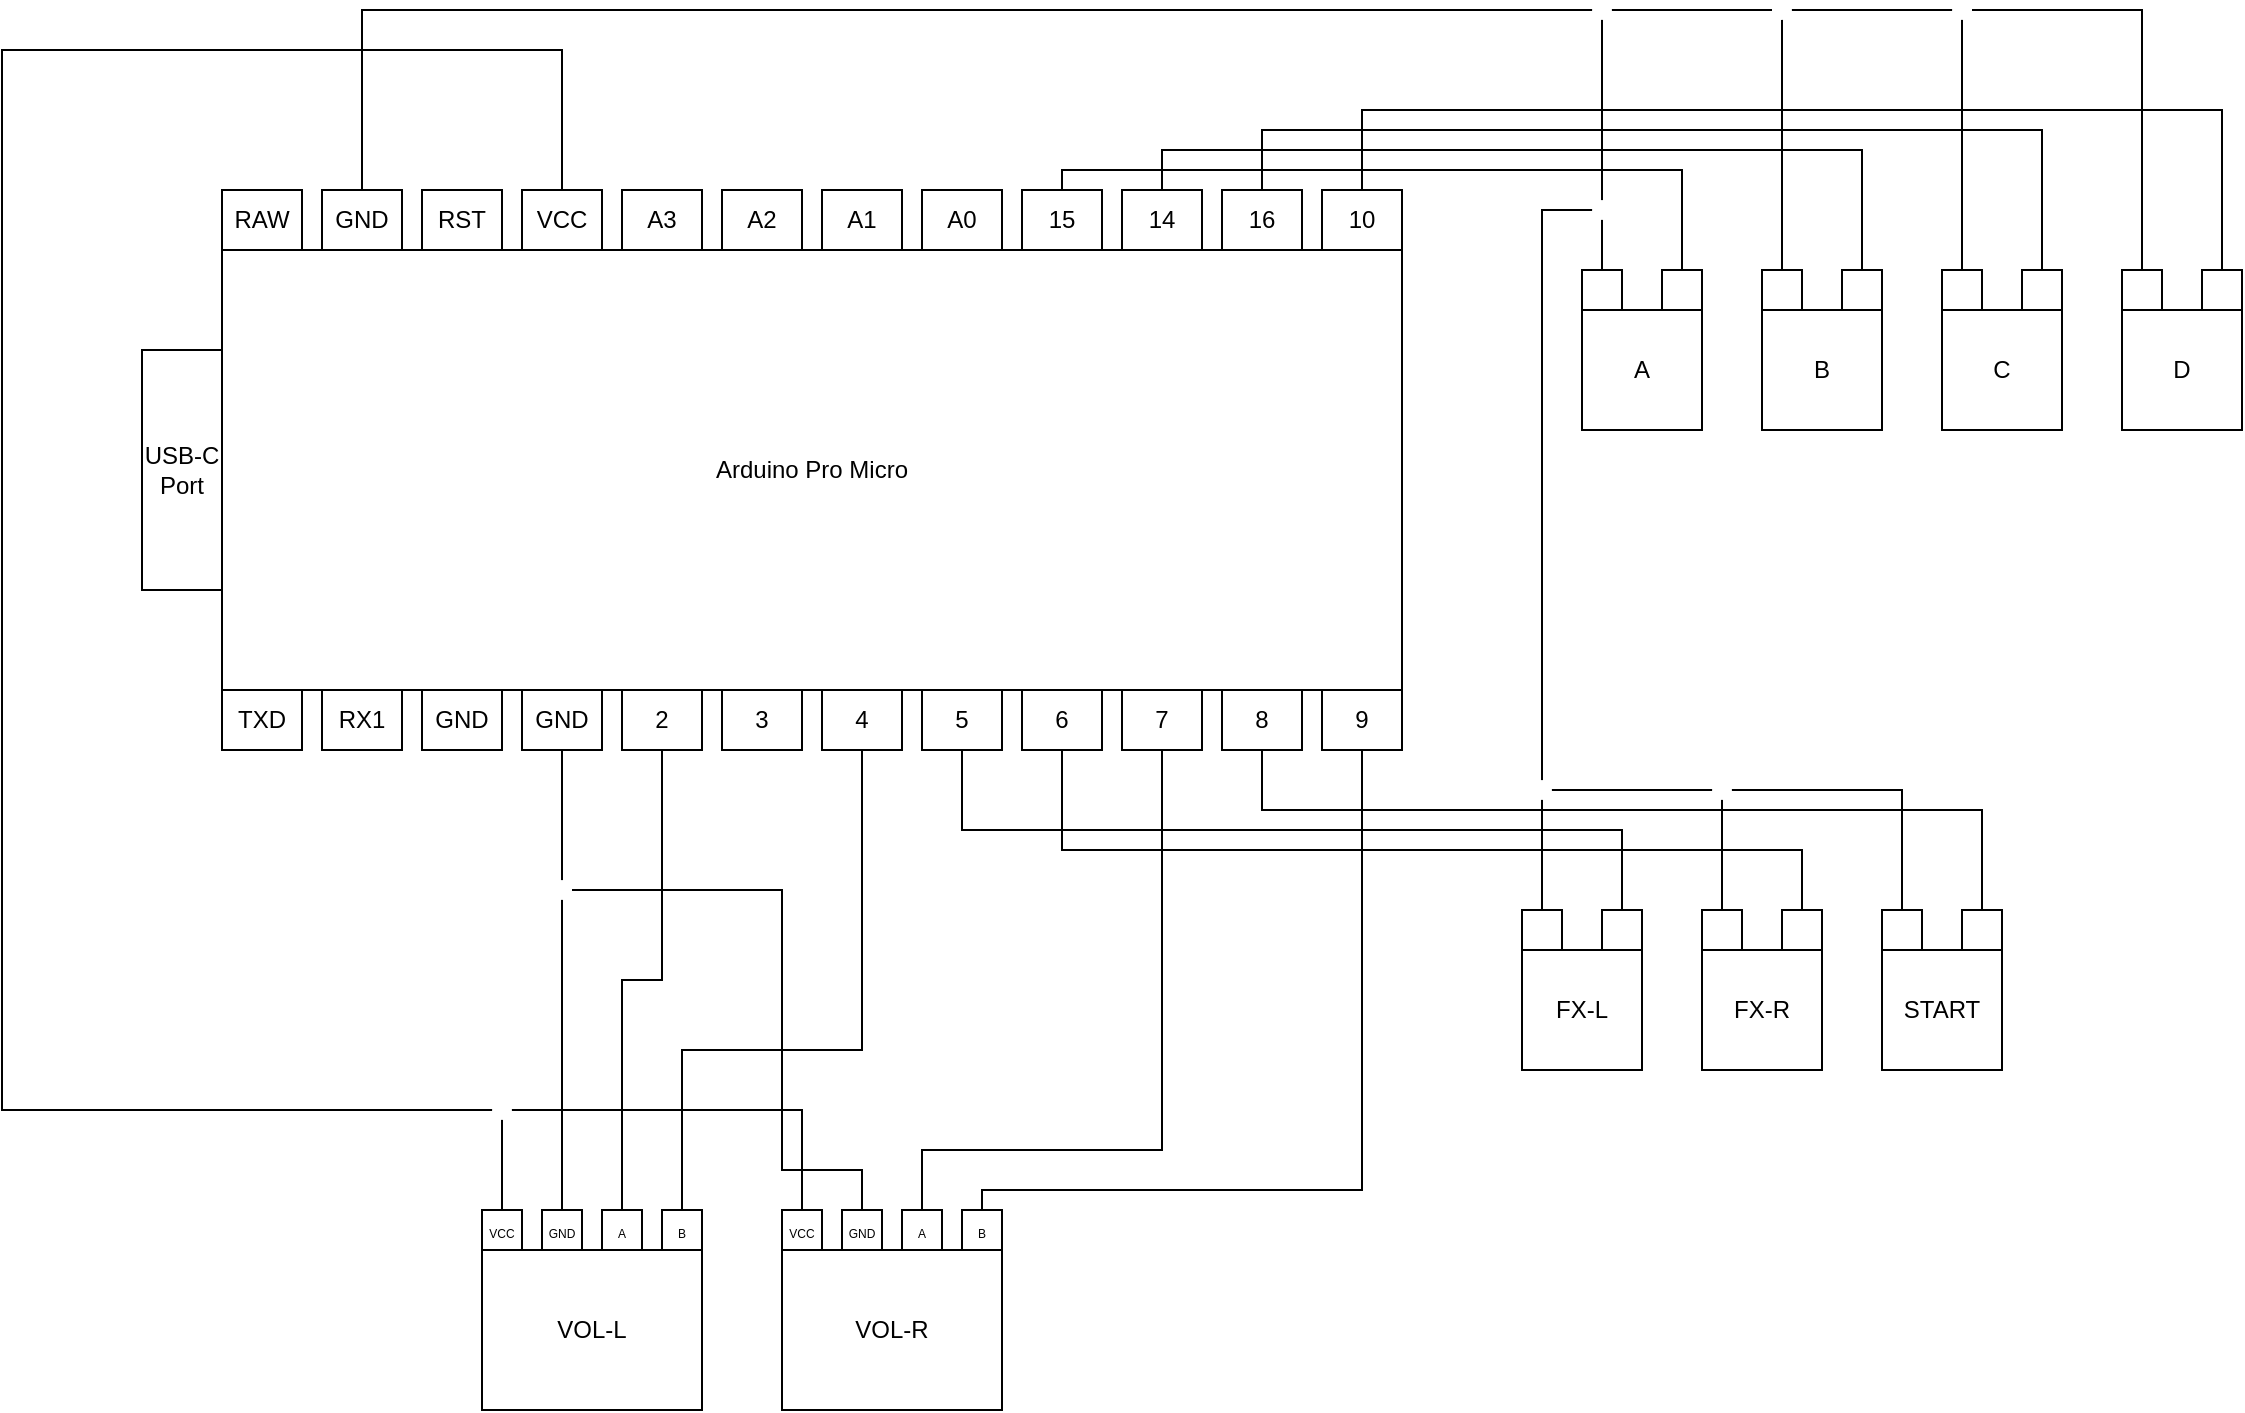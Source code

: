 <mxfile version="24.6.4" type="device">
  <diagram name="Seite-1" id="5RzaWAyiOIHivSnwM0q1">
    <mxGraphModel dx="2119" dy="1162" grid="1" gridSize="10" guides="1" tooltips="1" connect="1" arrows="1" fold="1" page="1" pageScale="1" pageWidth="827" pageHeight="1169" math="0" shadow="0">
      <root>
        <mxCell id="0" />
        <mxCell id="1" parent="0" />
        <mxCell id="VqUlpaTO3jj-F3VW-rWw-1" value="Arduino Pro Micro" style="rounded=0;whiteSpace=wrap;html=1;fillColor=none;" vertex="1" parent="1">
          <mxGeometry x="30" y="350" width="590" height="220" as="geometry" />
        </mxCell>
        <mxCell id="VqUlpaTO3jj-F3VW-rWw-84" style="edgeStyle=orthogonalEdgeStyle;rounded=0;orthogonalLoop=1;jettySize=auto;html=1;entryX=0.5;entryY=0;entryDx=0;entryDy=0;endArrow=none;endFill=0;" edge="1" parent="1" source="VqUlpaTO3jj-F3VW-rWw-2" target="VqUlpaTO3jj-F3VW-rWw-67">
          <mxGeometry relative="1" as="geometry">
            <Array as="points">
              <mxPoint x="600" y="280" />
              <mxPoint x="1030" y="280" />
            </Array>
          </mxGeometry>
        </mxCell>
        <mxCell id="VqUlpaTO3jj-F3VW-rWw-2" value="10" style="rounded=0;whiteSpace=wrap;html=1;fillColor=none;" vertex="1" parent="1">
          <mxGeometry x="580" y="320" width="40" height="30" as="geometry" />
        </mxCell>
        <mxCell id="VqUlpaTO3jj-F3VW-rWw-83" style="edgeStyle=orthogonalEdgeStyle;rounded=0;orthogonalLoop=1;jettySize=auto;html=1;entryX=0.5;entryY=0;entryDx=0;entryDy=0;endArrow=none;endFill=0;" edge="1" parent="1" source="VqUlpaTO3jj-F3VW-rWw-3" target="VqUlpaTO3jj-F3VW-rWw-64">
          <mxGeometry relative="1" as="geometry">
            <Array as="points">
              <mxPoint x="550" y="290" />
              <mxPoint x="940" y="290" />
            </Array>
          </mxGeometry>
        </mxCell>
        <mxCell id="VqUlpaTO3jj-F3VW-rWw-3" value="16" style="rounded=0;whiteSpace=wrap;html=1;fillColor=none;" vertex="1" parent="1">
          <mxGeometry x="530" y="320" width="40" height="30" as="geometry" />
        </mxCell>
        <mxCell id="VqUlpaTO3jj-F3VW-rWw-82" style="edgeStyle=orthogonalEdgeStyle;rounded=0;orthogonalLoop=1;jettySize=auto;html=1;entryX=0.5;entryY=0;entryDx=0;entryDy=0;endArrow=none;endFill=0;" edge="1" parent="1" source="VqUlpaTO3jj-F3VW-rWw-4" target="VqUlpaTO3jj-F3VW-rWw-61">
          <mxGeometry relative="1" as="geometry">
            <Array as="points">
              <mxPoint x="500" y="300" />
              <mxPoint x="850" y="300" />
            </Array>
          </mxGeometry>
        </mxCell>
        <mxCell id="VqUlpaTO3jj-F3VW-rWw-4" value="14" style="rounded=0;whiteSpace=wrap;html=1;fillColor=none;" vertex="1" parent="1">
          <mxGeometry x="480" y="320" width="40" height="30" as="geometry" />
        </mxCell>
        <mxCell id="VqUlpaTO3jj-F3VW-rWw-81" style="edgeStyle=orthogonalEdgeStyle;rounded=0;orthogonalLoop=1;jettySize=auto;html=1;entryX=0.5;entryY=0;entryDx=0;entryDy=0;endArrow=none;endFill=0;" edge="1" parent="1" source="VqUlpaTO3jj-F3VW-rWw-5" target="VqUlpaTO3jj-F3VW-rWw-52">
          <mxGeometry relative="1" as="geometry">
            <Array as="points">
              <mxPoint x="450" y="310" />
              <mxPoint x="760" y="310" />
            </Array>
          </mxGeometry>
        </mxCell>
        <mxCell id="VqUlpaTO3jj-F3VW-rWw-5" value="15" style="rounded=0;whiteSpace=wrap;html=1;fillColor=none;" vertex="1" parent="1">
          <mxGeometry x="430" y="320" width="40" height="30" as="geometry" />
        </mxCell>
        <mxCell id="VqUlpaTO3jj-F3VW-rWw-6" value="9" style="rounded=0;whiteSpace=wrap;html=1;fillColor=none;" vertex="1" parent="1">
          <mxGeometry x="580" y="570" width="40" height="30" as="geometry" />
        </mxCell>
        <mxCell id="VqUlpaTO3jj-F3VW-rWw-99" style="edgeStyle=orthogonalEdgeStyle;rounded=0;orthogonalLoop=1;jettySize=auto;html=1;endArrow=none;endFill=0;" edge="1" parent="1" source="VqUlpaTO3jj-F3VW-rWw-7" target="VqUlpaTO3jj-F3VW-rWw-76">
          <mxGeometry relative="1" as="geometry">
            <Array as="points">
              <mxPoint x="550" y="630" />
              <mxPoint x="910" y="630" />
            </Array>
          </mxGeometry>
        </mxCell>
        <mxCell id="VqUlpaTO3jj-F3VW-rWw-7" value="8" style="rounded=0;whiteSpace=wrap;html=1;fillColor=none;" vertex="1" parent="1">
          <mxGeometry x="530" y="570" width="40" height="30" as="geometry" />
        </mxCell>
        <mxCell id="VqUlpaTO3jj-F3VW-rWw-8" value="7" style="rounded=0;whiteSpace=wrap;html=1;fillColor=none;" vertex="1" parent="1">
          <mxGeometry x="480" y="570" width="40" height="30" as="geometry" />
        </mxCell>
        <mxCell id="VqUlpaTO3jj-F3VW-rWw-98" style="edgeStyle=orthogonalEdgeStyle;rounded=0;orthogonalLoop=1;jettySize=auto;html=1;entryX=0.5;entryY=0;entryDx=0;entryDy=0;endArrow=none;endFill=0;" edge="1" parent="1" source="VqUlpaTO3jj-F3VW-rWw-9" target="VqUlpaTO3jj-F3VW-rWw-73">
          <mxGeometry relative="1" as="geometry">
            <Array as="points">
              <mxPoint x="450" y="650" />
              <mxPoint x="820" y="650" />
            </Array>
          </mxGeometry>
        </mxCell>
        <mxCell id="VqUlpaTO3jj-F3VW-rWw-9" value="6" style="rounded=0;whiteSpace=wrap;html=1;fillColor=none;" vertex="1" parent="1">
          <mxGeometry x="430" y="570" width="40" height="30" as="geometry" />
        </mxCell>
        <mxCell id="VqUlpaTO3jj-F3VW-rWw-96" style="edgeStyle=orthogonalEdgeStyle;rounded=0;orthogonalLoop=1;jettySize=auto;html=1;endArrow=none;endFill=0;" edge="1" parent="1" source="VqUlpaTO3jj-F3VW-rWw-10" target="VqUlpaTO3jj-F3VW-rWw-70">
          <mxGeometry relative="1" as="geometry">
            <Array as="points">
              <mxPoint x="400" y="640" />
              <mxPoint x="730" y="640" />
            </Array>
          </mxGeometry>
        </mxCell>
        <mxCell id="VqUlpaTO3jj-F3VW-rWw-10" value="5" style="rounded=0;whiteSpace=wrap;html=1;fillColor=none;" vertex="1" parent="1">
          <mxGeometry x="380" y="570" width="40" height="30" as="geometry" />
        </mxCell>
        <mxCell id="VqUlpaTO3jj-F3VW-rWw-11" value="4" style="rounded=0;whiteSpace=wrap;html=1;fillColor=none;" vertex="1" parent="1">
          <mxGeometry x="330" y="570" width="40" height="30" as="geometry" />
        </mxCell>
        <mxCell id="VqUlpaTO3jj-F3VW-rWw-12" value="3" style="rounded=0;whiteSpace=wrap;html=1;fillColor=none;" vertex="1" parent="1">
          <mxGeometry x="280" y="570" width="40" height="30" as="geometry" />
        </mxCell>
        <mxCell id="VqUlpaTO3jj-F3VW-rWw-13" value="2" style="rounded=0;whiteSpace=wrap;html=1;fillColor=none;" vertex="1" parent="1">
          <mxGeometry x="230" y="570" width="40" height="30" as="geometry" />
        </mxCell>
        <mxCell id="VqUlpaTO3jj-F3VW-rWw-43" style="edgeStyle=orthogonalEdgeStyle;rounded=0;orthogonalLoop=1;jettySize=auto;html=1;entryX=0.5;entryY=0;entryDx=0;entryDy=0;endArrow=none;endFill=0;" edge="1" parent="1" source="VqUlpaTO3jj-F3VW-rWw-14" target="VqUlpaTO3jj-F3VW-rWw-31">
          <mxGeometry relative="1" as="geometry">
            <Array as="points">
              <mxPoint x="200" y="770" />
              <mxPoint x="200" y="770" />
            </Array>
          </mxGeometry>
        </mxCell>
        <mxCell id="VqUlpaTO3jj-F3VW-rWw-44" style="edgeStyle=orthogonalEdgeStyle;rounded=0;orthogonalLoop=1;jettySize=auto;html=1;entryX=0.5;entryY=0;entryDx=0;entryDy=0;endArrow=none;endFill=0;" edge="1" parent="1" source="VqUlpaTO3jj-F3VW-rWw-45" target="VqUlpaTO3jj-F3VW-rWw-36">
          <mxGeometry relative="1" as="geometry">
            <Array as="points">
              <mxPoint x="200" y="670" />
              <mxPoint x="310" y="670" />
              <mxPoint x="310" y="810" />
              <mxPoint x="350" y="810" />
            </Array>
          </mxGeometry>
        </mxCell>
        <mxCell id="VqUlpaTO3jj-F3VW-rWw-14" value="GND" style="rounded=0;whiteSpace=wrap;html=1;fillColor=none;" vertex="1" parent="1">
          <mxGeometry x="180" y="570" width="40" height="30" as="geometry" />
        </mxCell>
        <mxCell id="VqUlpaTO3jj-F3VW-rWw-15" value="GND" style="rounded=0;whiteSpace=wrap;html=1;fillColor=none;" vertex="1" parent="1">
          <mxGeometry x="130" y="570" width="40" height="30" as="geometry" />
        </mxCell>
        <mxCell id="VqUlpaTO3jj-F3VW-rWw-16" value="A0" style="rounded=0;whiteSpace=wrap;html=1;fillColor=none;" vertex="1" parent="1">
          <mxGeometry x="380" y="320" width="40" height="30" as="geometry" />
        </mxCell>
        <mxCell id="VqUlpaTO3jj-F3VW-rWw-17" value="A1" style="rounded=0;whiteSpace=wrap;html=1;fillColor=none;" vertex="1" parent="1">
          <mxGeometry x="330" y="320" width="40" height="30" as="geometry" />
        </mxCell>
        <mxCell id="VqUlpaTO3jj-F3VW-rWw-18" value="A2" style="rounded=0;whiteSpace=wrap;html=1;fillColor=none;" vertex="1" parent="1">
          <mxGeometry x="280" y="320" width="40" height="30" as="geometry" />
        </mxCell>
        <mxCell id="VqUlpaTO3jj-F3VW-rWw-19" value="A3" style="rounded=0;whiteSpace=wrap;html=1;fillColor=none;" vertex="1" parent="1">
          <mxGeometry x="230" y="320" width="40" height="30" as="geometry" />
        </mxCell>
        <mxCell id="VqUlpaTO3jj-F3VW-rWw-20" value="VCC" style="rounded=0;whiteSpace=wrap;html=1;fillColor=none;" vertex="1" parent="1">
          <mxGeometry x="180" y="320" width="40" height="30" as="geometry" />
        </mxCell>
        <mxCell id="VqUlpaTO3jj-F3VW-rWw-21" value="RST" style="rounded=0;whiteSpace=wrap;html=1;fillColor=none;" vertex="1" parent="1">
          <mxGeometry x="130" y="320" width="40" height="30" as="geometry" />
        </mxCell>
        <mxCell id="VqUlpaTO3jj-F3VW-rWw-77" style="edgeStyle=orthogonalEdgeStyle;rounded=0;orthogonalLoop=1;jettySize=auto;html=1;endArrow=none;endFill=0;" edge="1" parent="1" source="VqUlpaTO3jj-F3VW-rWw-22" target="VqUlpaTO3jj-F3VW-rWw-51">
          <mxGeometry relative="1" as="geometry">
            <Array as="points">
              <mxPoint x="100" y="230" />
              <mxPoint x="720" y="230" />
            </Array>
          </mxGeometry>
        </mxCell>
        <mxCell id="VqUlpaTO3jj-F3VW-rWw-22" value="GND" style="rounded=0;whiteSpace=wrap;html=1;fillColor=none;" vertex="1" parent="1">
          <mxGeometry x="80" y="320" width="40" height="30" as="geometry" />
        </mxCell>
        <mxCell id="VqUlpaTO3jj-F3VW-rWw-23" value="RAW" style="rounded=0;whiteSpace=wrap;html=1;fillColor=none;" vertex="1" parent="1">
          <mxGeometry x="30" y="320" width="40" height="30" as="geometry" />
        </mxCell>
        <mxCell id="VqUlpaTO3jj-F3VW-rWw-24" value="RX1" style="rounded=0;whiteSpace=wrap;html=1;fillColor=none;" vertex="1" parent="1">
          <mxGeometry x="80" y="570" width="40" height="30" as="geometry" />
        </mxCell>
        <mxCell id="VqUlpaTO3jj-F3VW-rWw-25" value="TXD" style="rounded=0;whiteSpace=wrap;html=1;fillColor=none;" vertex="1" parent="1">
          <mxGeometry x="30" y="570" width="40" height="30" as="geometry" />
        </mxCell>
        <mxCell id="VqUlpaTO3jj-F3VW-rWw-26" value="USB-C&lt;br&gt;Port" style="rounded=0;whiteSpace=wrap;html=1;fillColor=none;" vertex="1" parent="1">
          <mxGeometry x="-10" y="400" width="40" height="120" as="geometry" />
        </mxCell>
        <mxCell id="VqUlpaTO3jj-F3VW-rWw-29" value="VOL-L" style="rounded=0;whiteSpace=wrap;html=1;" vertex="1" parent="1">
          <mxGeometry x="160" y="850" width="110" height="80" as="geometry" />
        </mxCell>
        <mxCell id="VqUlpaTO3jj-F3VW-rWw-47" style="edgeStyle=orthogonalEdgeStyle;rounded=0;orthogonalLoop=1;jettySize=auto;html=1;entryX=0.5;entryY=0;entryDx=0;entryDy=0;endArrow=none;endFill=0;" edge="1" parent="1" source="VqUlpaTO3jj-F3VW-rWw-30" target="VqUlpaTO3jj-F3VW-rWw-20">
          <mxGeometry relative="1" as="geometry">
            <Array as="points">
              <mxPoint x="170" y="780" />
              <mxPoint x="-80" y="780" />
              <mxPoint x="-80" y="250" />
              <mxPoint x="200" y="250" />
            </Array>
          </mxGeometry>
        </mxCell>
        <mxCell id="VqUlpaTO3jj-F3VW-rWw-30" value="&lt;font style=&quot;font-size: 6px;&quot;&gt;VCC&lt;/font&gt;" style="rounded=0;whiteSpace=wrap;html=1;" vertex="1" parent="1">
          <mxGeometry x="160" y="830" width="20" height="20" as="geometry" />
        </mxCell>
        <mxCell id="VqUlpaTO3jj-F3VW-rWw-31" value="&lt;font style=&quot;font-size: 6px;&quot;&gt;GND&lt;/font&gt;" style="rounded=0;whiteSpace=wrap;html=1;" vertex="1" parent="1">
          <mxGeometry x="190" y="830" width="20" height="20" as="geometry" />
        </mxCell>
        <mxCell id="VqUlpaTO3jj-F3VW-rWw-41" style="edgeStyle=orthogonalEdgeStyle;rounded=0;orthogonalLoop=1;jettySize=auto;html=1;entryX=0.5;entryY=1;entryDx=0;entryDy=0;endArrow=none;endFill=0;" edge="1" parent="1" source="VqUlpaTO3jj-F3VW-rWw-32" target="VqUlpaTO3jj-F3VW-rWw-13">
          <mxGeometry relative="1" as="geometry" />
        </mxCell>
        <mxCell id="VqUlpaTO3jj-F3VW-rWw-32" value="&lt;font style=&quot;font-size: 6px;&quot;&gt;A&lt;/font&gt;" style="rounded=0;whiteSpace=wrap;html=1;" vertex="1" parent="1">
          <mxGeometry x="220" y="830" width="20" height="20" as="geometry" />
        </mxCell>
        <mxCell id="VqUlpaTO3jj-F3VW-rWw-42" style="edgeStyle=orthogonalEdgeStyle;rounded=0;orthogonalLoop=1;jettySize=auto;html=1;entryX=0.5;entryY=1;entryDx=0;entryDy=0;endArrow=none;endFill=0;" edge="1" parent="1" source="VqUlpaTO3jj-F3VW-rWw-33" target="VqUlpaTO3jj-F3VW-rWw-11">
          <mxGeometry relative="1" as="geometry">
            <Array as="points">
              <mxPoint x="260" y="750" />
              <mxPoint x="350" y="750" />
            </Array>
          </mxGeometry>
        </mxCell>
        <mxCell id="VqUlpaTO3jj-F3VW-rWw-33" value="&lt;font style=&quot;font-size: 6px;&quot;&gt;B&lt;/font&gt;" style="rounded=0;whiteSpace=wrap;html=1;" vertex="1" parent="1">
          <mxGeometry x="250" y="830" width="20" height="20" as="geometry" />
        </mxCell>
        <mxCell id="VqUlpaTO3jj-F3VW-rWw-34" value="VOL-R" style="rounded=0;whiteSpace=wrap;html=1;" vertex="1" parent="1">
          <mxGeometry x="310" y="850" width="110" height="80" as="geometry" />
        </mxCell>
        <mxCell id="VqUlpaTO3jj-F3VW-rWw-48" style="edgeStyle=orthogonalEdgeStyle;rounded=0;orthogonalLoop=1;jettySize=auto;html=1;entryX=0.5;entryY=0;entryDx=0;entryDy=0;endArrow=none;endFill=0;" edge="1" parent="1" source="VqUlpaTO3jj-F3VW-rWw-35" target="VqUlpaTO3jj-F3VW-rWw-20">
          <mxGeometry relative="1" as="geometry">
            <Array as="points">
              <mxPoint x="320" y="780" />
              <mxPoint x="-80" y="780" />
              <mxPoint x="-80" y="250" />
              <mxPoint x="200" y="250" />
            </Array>
          </mxGeometry>
        </mxCell>
        <mxCell id="VqUlpaTO3jj-F3VW-rWw-35" value="&lt;font style=&quot;font-size: 6px;&quot;&gt;VCC&lt;/font&gt;" style="rounded=0;whiteSpace=wrap;html=1;" vertex="1" parent="1">
          <mxGeometry x="310" y="830" width="20" height="20" as="geometry" />
        </mxCell>
        <mxCell id="VqUlpaTO3jj-F3VW-rWw-36" value="&lt;font style=&quot;font-size: 6px;&quot;&gt;GND&lt;/font&gt;" style="rounded=0;whiteSpace=wrap;html=1;" vertex="1" parent="1">
          <mxGeometry x="340" y="830" width="20" height="20" as="geometry" />
        </mxCell>
        <mxCell id="VqUlpaTO3jj-F3VW-rWw-37" value="&lt;font style=&quot;font-size: 6px;&quot;&gt;A&lt;/font&gt;" style="rounded=0;whiteSpace=wrap;html=1;" vertex="1" parent="1">
          <mxGeometry x="370" y="830" width="20" height="20" as="geometry" />
        </mxCell>
        <mxCell id="VqUlpaTO3jj-F3VW-rWw-40" style="edgeStyle=orthogonalEdgeStyle;rounded=0;orthogonalLoop=1;jettySize=auto;html=1;entryX=0.5;entryY=1;entryDx=0;entryDy=0;endArrow=none;endFill=0;" edge="1" parent="1" source="VqUlpaTO3jj-F3VW-rWw-38" target="VqUlpaTO3jj-F3VW-rWw-6">
          <mxGeometry relative="1" as="geometry">
            <Array as="points">
              <mxPoint x="410" y="820" />
              <mxPoint x="600" y="820" />
            </Array>
          </mxGeometry>
        </mxCell>
        <mxCell id="VqUlpaTO3jj-F3VW-rWw-38" value="&lt;font style=&quot;font-size: 6px;&quot;&gt;B&lt;/font&gt;" style="rounded=0;whiteSpace=wrap;html=1;" vertex="1" parent="1">
          <mxGeometry x="400" y="830" width="20" height="20" as="geometry" />
        </mxCell>
        <mxCell id="VqUlpaTO3jj-F3VW-rWw-39" style="edgeStyle=orthogonalEdgeStyle;rounded=0;orthogonalLoop=1;jettySize=auto;html=1;entryX=0.5;entryY=1;entryDx=0;entryDy=0;endArrow=none;endFill=0;" edge="1" parent="1" source="VqUlpaTO3jj-F3VW-rWw-37" target="VqUlpaTO3jj-F3VW-rWw-8">
          <mxGeometry relative="1" as="geometry">
            <Array as="points">
              <mxPoint x="380" y="800" />
              <mxPoint x="500" y="800" />
            </Array>
          </mxGeometry>
        </mxCell>
        <mxCell id="VqUlpaTO3jj-F3VW-rWw-46" value="" style="edgeStyle=orthogonalEdgeStyle;rounded=0;orthogonalLoop=1;jettySize=auto;html=1;entryX=0.5;entryY=0;entryDx=0;entryDy=0;endArrow=none;endFill=0;" edge="1" parent="1" source="VqUlpaTO3jj-F3VW-rWw-14" target="VqUlpaTO3jj-F3VW-rWw-45">
          <mxGeometry relative="1" as="geometry">
            <mxPoint x="200" y="600" as="sourcePoint" />
            <mxPoint x="350" y="830" as="targetPoint" />
            <Array as="points" />
          </mxGeometry>
        </mxCell>
        <mxCell id="VqUlpaTO3jj-F3VW-rWw-45" value="" style="ellipse;whiteSpace=wrap;html=1;aspect=fixed;strokeColor=none;fillColor=#FFFFFF;" vertex="1" parent="1">
          <mxGeometry x="195" y="665" width="10" height="10" as="geometry" />
        </mxCell>
        <mxCell id="VqUlpaTO3jj-F3VW-rWw-49" value="" style="ellipse;whiteSpace=wrap;html=1;aspect=fixed;strokeColor=none;fillColor=#FFFFFF;" vertex="1" parent="1">
          <mxGeometry x="165" y="775" width="10" height="10" as="geometry" />
        </mxCell>
        <mxCell id="VqUlpaTO3jj-F3VW-rWw-50" value="A" style="rounded=0;whiteSpace=wrap;html=1;" vertex="1" parent="1">
          <mxGeometry x="710" y="380" width="60" height="60" as="geometry" />
        </mxCell>
        <mxCell id="VqUlpaTO3jj-F3VW-rWw-51" value="" style="rounded=0;whiteSpace=wrap;html=1;" vertex="1" parent="1">
          <mxGeometry x="710" y="360" width="20" height="20" as="geometry" />
        </mxCell>
        <mxCell id="VqUlpaTO3jj-F3VW-rWw-52" value="" style="rounded=0;whiteSpace=wrap;html=1;" vertex="1" parent="1">
          <mxGeometry x="750" y="360" width="20" height="20" as="geometry" />
        </mxCell>
        <mxCell id="VqUlpaTO3jj-F3VW-rWw-59" value="B" style="rounded=0;whiteSpace=wrap;html=1;" vertex="1" parent="1">
          <mxGeometry x="800" y="380" width="60" height="60" as="geometry" />
        </mxCell>
        <mxCell id="VqUlpaTO3jj-F3VW-rWw-78" style="edgeStyle=orthogonalEdgeStyle;rounded=0;orthogonalLoop=1;jettySize=auto;html=1;endArrow=none;endFill=0;" edge="1" parent="1" source="VqUlpaTO3jj-F3VW-rWw-89">
          <mxGeometry relative="1" as="geometry">
            <mxPoint x="720" y="280" as="targetPoint" />
            <Array as="points">
              <mxPoint x="720" y="230" />
            </Array>
          </mxGeometry>
        </mxCell>
        <mxCell id="VqUlpaTO3jj-F3VW-rWw-60" value="" style="rounded=0;whiteSpace=wrap;html=1;" vertex="1" parent="1">
          <mxGeometry x="800" y="360" width="20" height="20" as="geometry" />
        </mxCell>
        <mxCell id="VqUlpaTO3jj-F3VW-rWw-61" value="" style="rounded=0;whiteSpace=wrap;html=1;" vertex="1" parent="1">
          <mxGeometry x="840" y="360" width="20" height="20" as="geometry" />
        </mxCell>
        <mxCell id="VqUlpaTO3jj-F3VW-rWw-62" value="C" style="rounded=0;whiteSpace=wrap;html=1;" vertex="1" parent="1">
          <mxGeometry x="890" y="380" width="60" height="60" as="geometry" />
        </mxCell>
        <mxCell id="VqUlpaTO3jj-F3VW-rWw-79" style="edgeStyle=orthogonalEdgeStyle;rounded=0;orthogonalLoop=1;jettySize=auto;html=1;endArrow=none;endFill=0;" edge="1" parent="1" source="VqUlpaTO3jj-F3VW-rWw-63">
          <mxGeometry relative="1" as="geometry">
            <mxPoint x="810" y="280" as="targetPoint" />
            <Array as="points">
              <mxPoint x="900" y="230" />
              <mxPoint x="810" y="230" />
            </Array>
          </mxGeometry>
        </mxCell>
        <mxCell id="VqUlpaTO3jj-F3VW-rWw-63" value="" style="rounded=0;whiteSpace=wrap;html=1;" vertex="1" parent="1">
          <mxGeometry x="890" y="360" width="20" height="20" as="geometry" />
        </mxCell>
        <mxCell id="VqUlpaTO3jj-F3VW-rWw-64" value="" style="rounded=0;whiteSpace=wrap;html=1;" vertex="1" parent="1">
          <mxGeometry x="930" y="360" width="20" height="20" as="geometry" />
        </mxCell>
        <mxCell id="VqUlpaTO3jj-F3VW-rWw-65" value="D" style="rounded=0;whiteSpace=wrap;html=1;" vertex="1" parent="1">
          <mxGeometry x="980" y="380" width="60" height="60" as="geometry" />
        </mxCell>
        <mxCell id="VqUlpaTO3jj-F3VW-rWw-80" style="edgeStyle=orthogonalEdgeStyle;rounded=0;orthogonalLoop=1;jettySize=auto;html=1;endArrow=none;endFill=0;" edge="1" parent="1" source="VqUlpaTO3jj-F3VW-rWw-91">
          <mxGeometry relative="1" as="geometry">
            <mxPoint x="900" y="280" as="targetPoint" />
            <Array as="points">
              <mxPoint x="900" y="230" />
            </Array>
          </mxGeometry>
        </mxCell>
        <mxCell id="VqUlpaTO3jj-F3VW-rWw-66" value="" style="rounded=0;whiteSpace=wrap;html=1;" vertex="1" parent="1">
          <mxGeometry x="980" y="360" width="20" height="20" as="geometry" />
        </mxCell>
        <mxCell id="VqUlpaTO3jj-F3VW-rWw-67" value="" style="rounded=0;whiteSpace=wrap;html=1;" vertex="1" parent="1">
          <mxGeometry x="1020" y="360" width="20" height="20" as="geometry" />
        </mxCell>
        <mxCell id="VqUlpaTO3jj-F3VW-rWw-68" value="FX-L" style="rounded=0;whiteSpace=wrap;html=1;" vertex="1" parent="1">
          <mxGeometry x="680" y="700" width="60" height="60" as="geometry" />
        </mxCell>
        <mxCell id="VqUlpaTO3jj-F3VW-rWw-85" style="edgeStyle=orthogonalEdgeStyle;rounded=0;orthogonalLoop=1;jettySize=auto;html=1;endArrow=none;endFill=0;" edge="1" parent="1" source="VqUlpaTO3jj-F3VW-rWw-69">
          <mxGeometry relative="1" as="geometry">
            <mxPoint x="720" y="330" as="targetPoint" />
            <Array as="points">
              <mxPoint x="690" y="330" />
            </Array>
          </mxGeometry>
        </mxCell>
        <mxCell id="VqUlpaTO3jj-F3VW-rWw-69" value="" style="rounded=0;whiteSpace=wrap;html=1;" vertex="1" parent="1">
          <mxGeometry x="680" y="680" width="20" height="20" as="geometry" />
        </mxCell>
        <mxCell id="VqUlpaTO3jj-F3VW-rWw-70" value="" style="rounded=0;whiteSpace=wrap;html=1;" vertex="1" parent="1">
          <mxGeometry x="720" y="680" width="20" height="20" as="geometry" />
        </mxCell>
        <mxCell id="VqUlpaTO3jj-F3VW-rWw-71" value="FX-R" style="rounded=0;whiteSpace=wrap;html=1;" vertex="1" parent="1">
          <mxGeometry x="770" y="700" width="60" height="60" as="geometry" />
        </mxCell>
        <mxCell id="VqUlpaTO3jj-F3VW-rWw-87" style="edgeStyle=orthogonalEdgeStyle;rounded=0;orthogonalLoop=1;jettySize=auto;html=1;endArrow=none;endFill=0;" edge="1" parent="1" source="VqUlpaTO3jj-F3VW-rWw-72">
          <mxGeometry relative="1" as="geometry">
            <mxPoint x="690" y="620" as="targetPoint" />
            <Array as="points">
              <mxPoint x="780" y="620" />
            </Array>
          </mxGeometry>
        </mxCell>
        <mxCell id="VqUlpaTO3jj-F3VW-rWw-72" value="" style="rounded=0;whiteSpace=wrap;html=1;" vertex="1" parent="1">
          <mxGeometry x="770" y="680" width="20" height="20" as="geometry" />
        </mxCell>
        <mxCell id="VqUlpaTO3jj-F3VW-rWw-73" value="" style="rounded=0;whiteSpace=wrap;html=1;" vertex="1" parent="1">
          <mxGeometry x="810" y="680" width="20" height="20" as="geometry" />
        </mxCell>
        <mxCell id="VqUlpaTO3jj-F3VW-rWw-74" value="START" style="rounded=0;whiteSpace=wrap;html=1;" vertex="1" parent="1">
          <mxGeometry x="860" y="700" width="60" height="60" as="geometry" />
        </mxCell>
        <mxCell id="VqUlpaTO3jj-F3VW-rWw-94" style="edgeStyle=orthogonalEdgeStyle;rounded=0;orthogonalLoop=1;jettySize=auto;html=1;endArrow=none;endFill=0;" edge="1" parent="1" source="VqUlpaTO3jj-F3VW-rWw-75">
          <mxGeometry relative="1" as="geometry">
            <mxPoint x="780" y="620" as="targetPoint" />
            <Array as="points">
              <mxPoint x="870" y="620" />
            </Array>
          </mxGeometry>
        </mxCell>
        <mxCell id="VqUlpaTO3jj-F3VW-rWw-75" value="" style="rounded=0;whiteSpace=wrap;html=1;" vertex="1" parent="1">
          <mxGeometry x="860" y="680" width="20" height="20" as="geometry" />
        </mxCell>
        <mxCell id="VqUlpaTO3jj-F3VW-rWw-76" value="" style="rounded=0;whiteSpace=wrap;html=1;" vertex="1" parent="1">
          <mxGeometry x="900" y="680" width="20" height="20" as="geometry" />
        </mxCell>
        <mxCell id="VqUlpaTO3jj-F3VW-rWw-86" value="" style="ellipse;whiteSpace=wrap;html=1;aspect=fixed;strokeColor=none;fillColor=#FFFFFF;" vertex="1" parent="1">
          <mxGeometry x="715" y="325" width="10" height="10" as="geometry" />
        </mxCell>
        <mxCell id="VqUlpaTO3jj-F3VW-rWw-88" value="" style="ellipse;whiteSpace=wrap;html=1;aspect=fixed;strokeColor=none;fillColor=#FFFFFF;" vertex="1" parent="1">
          <mxGeometry x="715" y="225" width="10" height="10" as="geometry" />
        </mxCell>
        <mxCell id="VqUlpaTO3jj-F3VW-rWw-90" value="" style="edgeStyle=orthogonalEdgeStyle;rounded=0;orthogonalLoop=1;jettySize=auto;html=1;endArrow=none;endFill=0;" edge="1" parent="1" source="VqUlpaTO3jj-F3VW-rWw-60" target="VqUlpaTO3jj-F3VW-rWw-89">
          <mxGeometry relative="1" as="geometry">
            <mxPoint x="720" y="280" as="targetPoint" />
            <mxPoint x="810" y="360" as="sourcePoint" />
            <Array as="points">
              <mxPoint x="810" y="230" />
            </Array>
          </mxGeometry>
        </mxCell>
        <mxCell id="VqUlpaTO3jj-F3VW-rWw-89" value="" style="ellipse;whiteSpace=wrap;html=1;aspect=fixed;strokeColor=none;fillColor=#FFFFFF;" vertex="1" parent="1">
          <mxGeometry x="805" y="225" width="10" height="10" as="geometry" />
        </mxCell>
        <mxCell id="VqUlpaTO3jj-F3VW-rWw-92" value="" style="edgeStyle=orthogonalEdgeStyle;rounded=0;orthogonalLoop=1;jettySize=auto;html=1;endArrow=none;endFill=0;" edge="1" parent="1" source="VqUlpaTO3jj-F3VW-rWw-66" target="VqUlpaTO3jj-F3VW-rWw-91">
          <mxGeometry relative="1" as="geometry">
            <mxPoint x="900" y="280" as="targetPoint" />
            <mxPoint x="990" y="360" as="sourcePoint" />
            <Array as="points">
              <mxPoint x="990" y="230" />
            </Array>
          </mxGeometry>
        </mxCell>
        <mxCell id="VqUlpaTO3jj-F3VW-rWw-91" value="" style="ellipse;whiteSpace=wrap;html=1;aspect=fixed;strokeColor=none;fillColor=#FFFFFF;" vertex="1" parent="1">
          <mxGeometry x="895" y="225" width="10" height="10" as="geometry" />
        </mxCell>
        <mxCell id="VqUlpaTO3jj-F3VW-rWw-93" value="" style="ellipse;whiteSpace=wrap;html=1;aspect=fixed;strokeColor=none;fillColor=#FFFFFF;" vertex="1" parent="1">
          <mxGeometry x="685" y="615" width="10" height="10" as="geometry" />
        </mxCell>
        <mxCell id="VqUlpaTO3jj-F3VW-rWw-95" value="" style="ellipse;whiteSpace=wrap;html=1;aspect=fixed;strokeColor=none;fillColor=#FFFFFF;" vertex="1" parent="1">
          <mxGeometry x="775" y="615" width="10" height="10" as="geometry" />
        </mxCell>
      </root>
    </mxGraphModel>
  </diagram>
</mxfile>
